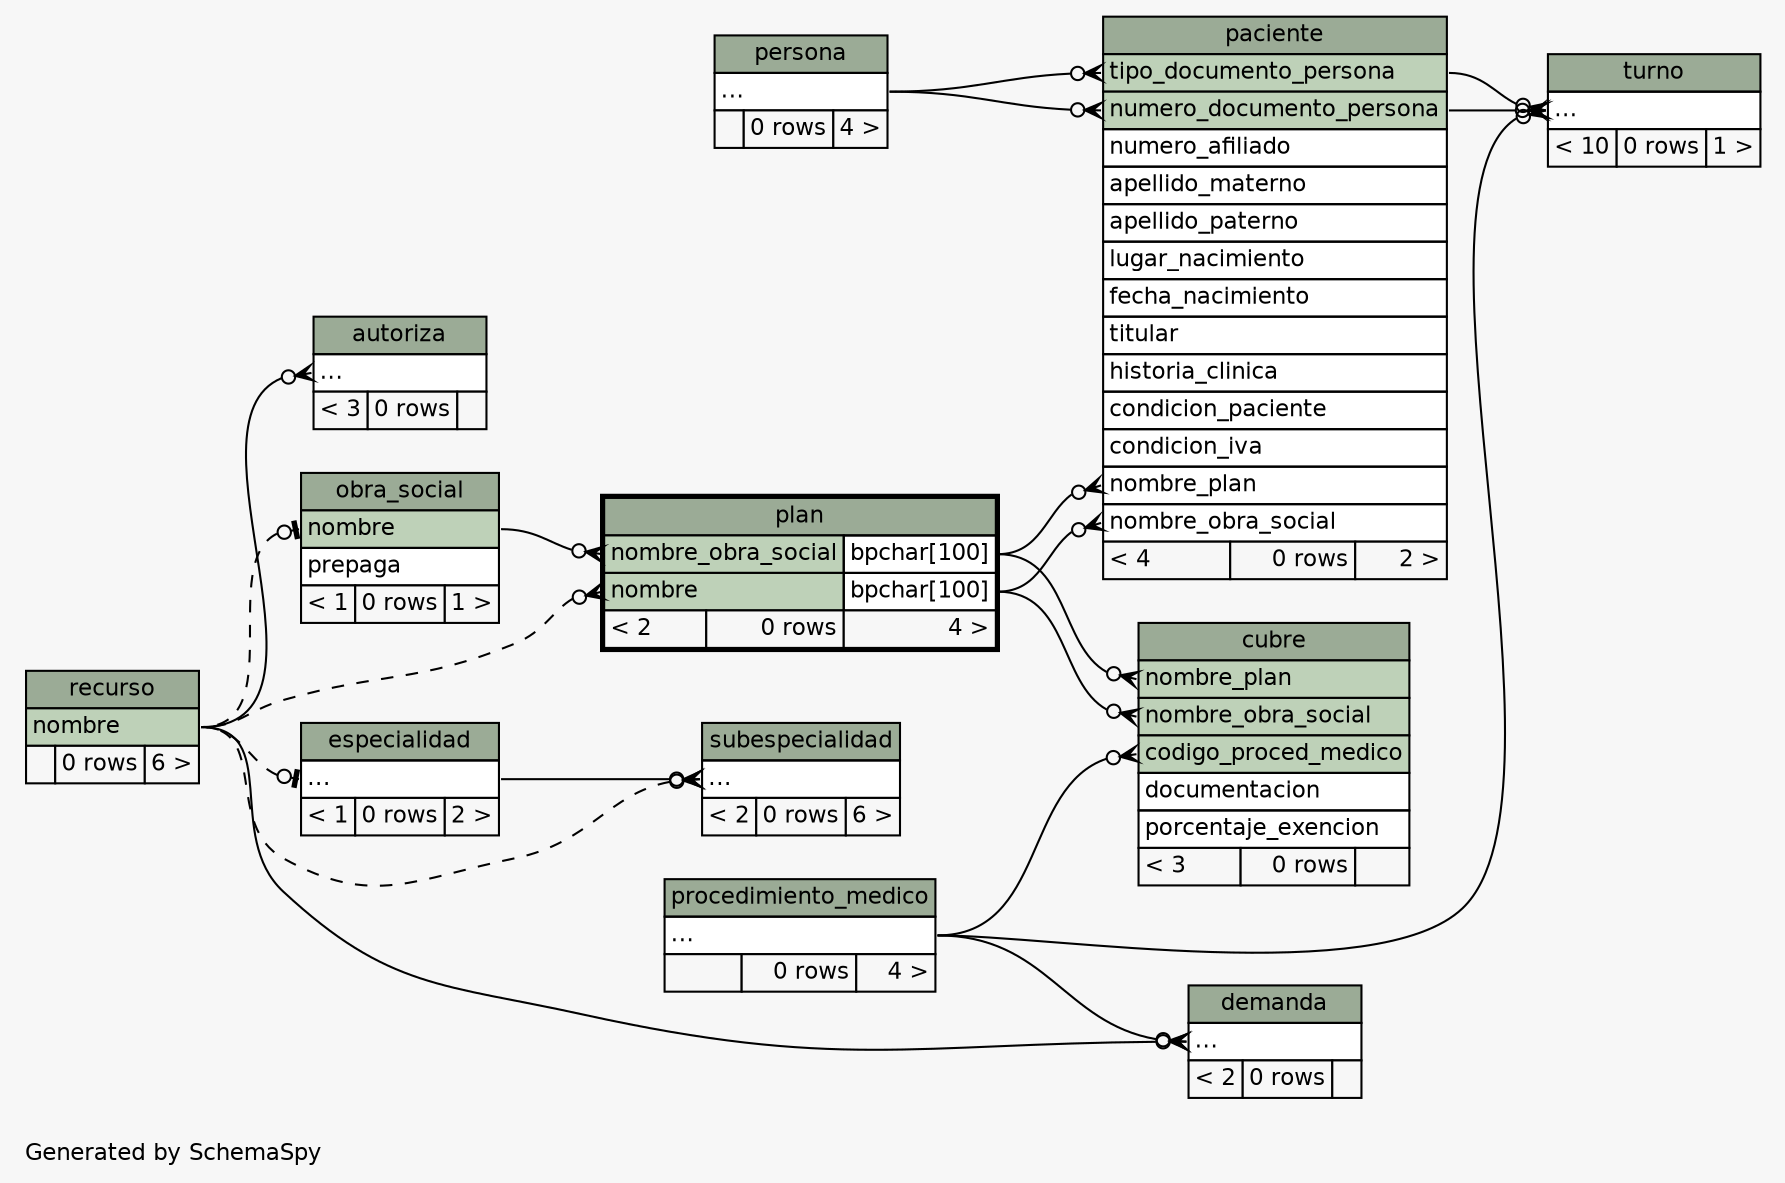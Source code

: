 // dot 2.26.3 on Linux 3.8.0-35-generic
// SchemaSpy rev 590
digraph "impliedTwoDegreesRelationshipsDiagram" {
  graph [
    rankdir="RL"
    bgcolor="#f7f7f7"
    label="\nGenerated by SchemaSpy"
    labeljust="l"
    nodesep="0.18"
    ranksep="0.46"
    fontname="Helvetica"
    fontsize="11"
  ];
  node [
    fontname="Helvetica"
    fontsize="11"
    shape="plaintext"
  ];
  edge [
    arrowsize="0.8"
  ];
  "autoriza":"elipses":w -> "recurso":"nombre":e [arrowhead=none dir=back arrowtail=crowodot];
  "cubre":"codigo_proced_medico":w -> "procedimiento_medico":"elipses":e [arrowhead=none dir=back arrowtail=crowodot];
  "cubre":"nombre_obra_social":w -> "plan":"nombre.type":e [arrowhead=none dir=back arrowtail=crowodot];
  "cubre":"nombre_plan":w -> "plan":"nombre_obra_social.type":e [arrowhead=none dir=back arrowtail=crowodot];
  "demanda":"elipses":w -> "procedimiento_medico":"elipses":e [arrowhead=none dir=back arrowtail=crowodot];
  "demanda":"elipses":w -> "recurso":"nombre":e [arrowhead=none dir=back arrowtail=crowodot];
  "especialidad":"elipses":w -> "recurso":"nombre":e [arrowhead=none dir=back arrowtail=teeodot style=dashed];
  "obra_social":"nombre":w -> "recurso":"nombre":e [arrowhead=none dir=back arrowtail=teeodot style=dashed];
  "paciente":"nombre_obra_social":w -> "plan":"nombre.type":e [arrowhead=none dir=back arrowtail=crowodot];
  "paciente":"nombre_plan":w -> "plan":"nombre_obra_social.type":e [arrowhead=none dir=back arrowtail=crowodot];
  "paciente":"numero_documento_persona":w -> "persona":"elipses":e [arrowhead=none dir=back arrowtail=crowodot];
  "paciente":"tipo_documento_persona":w -> "persona":"elipses":e [arrowhead=none dir=back arrowtail=crowodot];
  "plan":"nombre":w -> "recurso":"nombre":e [arrowhead=none dir=back arrowtail=crowodot style=dashed];
  "plan":"nombre_obra_social":w -> "obra_social":"nombre":e [arrowhead=none dir=back arrowtail=crowodot];
  "subespecialidad":"elipses":w -> "recurso":"nombre":e [arrowhead=none dir=back arrowtail=crowodot style=dashed];
  "subespecialidad":"elipses":w -> "especialidad":"elipses":e [arrowhead=none dir=back arrowtail=crowodot];
  "turno":"elipses":w -> "procedimiento_medico":"elipses":e [arrowhead=none dir=back arrowtail=crowodot];
  "turno":"elipses":w -> "paciente":"numero_documento_persona":e [arrowhead=none dir=back arrowtail=crowodot];
  "turno":"elipses":w -> "paciente":"tipo_documento_persona":e [arrowhead=none dir=back arrowtail=crowodot];
  "autoriza" [
    label=<
    <TABLE BORDER="0" CELLBORDER="1" CELLSPACING="0" BGCOLOR="#ffffff">
      <TR><TD COLSPAN="3" BGCOLOR="#9bab96" ALIGN="CENTER">autoriza</TD></TR>
      <TR><TD PORT="elipses" COLSPAN="3" ALIGN="LEFT">...</TD></TR>
      <TR><TD ALIGN="LEFT" BGCOLOR="#f7f7f7">&lt; 3</TD><TD ALIGN="RIGHT" BGCOLOR="#f7f7f7">0 rows</TD><TD ALIGN="RIGHT" BGCOLOR="#f7f7f7">  </TD></TR>
    </TABLE>>
    URL="autoriza.html"
    tooltip="autoriza"
  ];
  "cubre" [
    label=<
    <TABLE BORDER="0" CELLBORDER="1" CELLSPACING="0" BGCOLOR="#ffffff">
      <TR><TD COLSPAN="3" BGCOLOR="#9bab96" ALIGN="CENTER">cubre</TD></TR>
      <TR><TD PORT="nombre_plan" COLSPAN="3" BGCOLOR="#bed1b8" ALIGN="LEFT">nombre_plan</TD></TR>
      <TR><TD PORT="nombre_obra_social" COLSPAN="3" BGCOLOR="#bed1b8" ALIGN="LEFT">nombre_obra_social</TD></TR>
      <TR><TD PORT="codigo_proced_medico" COLSPAN="3" BGCOLOR="#bed1b8" ALIGN="LEFT">codigo_proced_medico</TD></TR>
      <TR><TD PORT="documentacion" COLSPAN="3" ALIGN="LEFT">documentacion</TD></TR>
      <TR><TD PORT="porcentaje_exencion" COLSPAN="3" ALIGN="LEFT">porcentaje_exencion</TD></TR>
      <TR><TD ALIGN="LEFT" BGCOLOR="#f7f7f7">&lt; 3</TD><TD ALIGN="RIGHT" BGCOLOR="#f7f7f7">0 rows</TD><TD ALIGN="RIGHT" BGCOLOR="#f7f7f7">  </TD></TR>
    </TABLE>>
    URL="cubre.html"
    tooltip="cubre"
  ];
  "demanda" [
    label=<
    <TABLE BORDER="0" CELLBORDER="1" CELLSPACING="0" BGCOLOR="#ffffff">
      <TR><TD COLSPAN="3" BGCOLOR="#9bab96" ALIGN="CENTER">demanda</TD></TR>
      <TR><TD PORT="elipses" COLSPAN="3" ALIGN="LEFT">...</TD></TR>
      <TR><TD ALIGN="LEFT" BGCOLOR="#f7f7f7">&lt; 2</TD><TD ALIGN="RIGHT" BGCOLOR="#f7f7f7">0 rows</TD><TD ALIGN="RIGHT" BGCOLOR="#f7f7f7">  </TD></TR>
    </TABLE>>
    URL="demanda.html"
    tooltip="demanda"
  ];
  "especialidad" [
    label=<
    <TABLE BORDER="0" CELLBORDER="1" CELLSPACING="0" BGCOLOR="#ffffff">
      <TR><TD COLSPAN="3" BGCOLOR="#9bab96" ALIGN="CENTER">especialidad</TD></TR>
      <TR><TD PORT="elipses" COLSPAN="3" ALIGN="LEFT">...</TD></TR>
      <TR><TD ALIGN="LEFT" BGCOLOR="#f7f7f7">&lt; 1</TD><TD ALIGN="RIGHT" BGCOLOR="#f7f7f7">0 rows</TD><TD ALIGN="RIGHT" BGCOLOR="#f7f7f7">2 &gt;</TD></TR>
    </TABLE>>
    URL="especialidad.html"
    tooltip="especialidad"
  ];
  "obra_social" [
    label=<
    <TABLE BORDER="0" CELLBORDER="1" CELLSPACING="0" BGCOLOR="#ffffff">
      <TR><TD COLSPAN="3" BGCOLOR="#9bab96" ALIGN="CENTER">obra_social</TD></TR>
      <TR><TD PORT="nombre" COLSPAN="3" BGCOLOR="#bed1b8" ALIGN="LEFT">nombre</TD></TR>
      <TR><TD PORT="prepaga" COLSPAN="3" ALIGN="LEFT">prepaga</TD></TR>
      <TR><TD ALIGN="LEFT" BGCOLOR="#f7f7f7">&lt; 1</TD><TD ALIGN="RIGHT" BGCOLOR="#f7f7f7">0 rows</TD><TD ALIGN="RIGHT" BGCOLOR="#f7f7f7">1 &gt;</TD></TR>
    </TABLE>>
    URL="obra_social.html"
    tooltip="obra_social"
  ];
  "paciente" [
    label=<
    <TABLE BORDER="0" CELLBORDER="1" CELLSPACING="0" BGCOLOR="#ffffff">
      <TR><TD COLSPAN="3" BGCOLOR="#9bab96" ALIGN="CENTER">paciente</TD></TR>
      <TR><TD PORT="tipo_documento_persona" COLSPAN="3" BGCOLOR="#bed1b8" ALIGN="LEFT">tipo_documento_persona</TD></TR>
      <TR><TD PORT="numero_documento_persona" COLSPAN="3" BGCOLOR="#bed1b8" ALIGN="LEFT">numero_documento_persona</TD></TR>
      <TR><TD PORT="numero_afiliado" COLSPAN="3" ALIGN="LEFT">numero_afiliado</TD></TR>
      <TR><TD PORT="apellido_materno" COLSPAN="3" ALIGN="LEFT">apellido_materno</TD></TR>
      <TR><TD PORT="apellido_paterno" COLSPAN="3" ALIGN="LEFT">apellido_paterno</TD></TR>
      <TR><TD PORT="lugar_nacimiento" COLSPAN="3" ALIGN="LEFT">lugar_nacimiento</TD></TR>
      <TR><TD PORT="fecha_nacimiento" COLSPAN="3" ALIGN="LEFT">fecha_nacimiento</TD></TR>
      <TR><TD PORT="titular" COLSPAN="3" ALIGN="LEFT">titular</TD></TR>
      <TR><TD PORT="historia_clinica" COLSPAN="3" ALIGN="LEFT">historia_clinica</TD></TR>
      <TR><TD PORT="condicion_paciente" COLSPAN="3" ALIGN="LEFT">condicion_paciente</TD></TR>
      <TR><TD PORT="condicion_iva" COLSPAN="3" ALIGN="LEFT">condicion_iva</TD></TR>
      <TR><TD PORT="nombre_plan" COLSPAN="3" ALIGN="LEFT">nombre_plan</TD></TR>
      <TR><TD PORT="nombre_obra_social" COLSPAN="3" ALIGN="LEFT">nombre_obra_social</TD></TR>
      <TR><TD ALIGN="LEFT" BGCOLOR="#f7f7f7">&lt; 4</TD><TD ALIGN="RIGHT" BGCOLOR="#f7f7f7">0 rows</TD><TD ALIGN="RIGHT" BGCOLOR="#f7f7f7">2 &gt;</TD></TR>
    </TABLE>>
    URL="paciente.html"
    tooltip="paciente"
  ];
  "persona" [
    label=<
    <TABLE BORDER="0" CELLBORDER="1" CELLSPACING="0" BGCOLOR="#ffffff">
      <TR><TD COLSPAN="3" BGCOLOR="#9bab96" ALIGN="CENTER">persona</TD></TR>
      <TR><TD PORT="elipses" COLSPAN="3" ALIGN="LEFT">...</TD></TR>
      <TR><TD ALIGN="LEFT" BGCOLOR="#f7f7f7">  </TD><TD ALIGN="RIGHT" BGCOLOR="#f7f7f7">0 rows</TD><TD ALIGN="RIGHT" BGCOLOR="#f7f7f7">4 &gt;</TD></TR>
    </TABLE>>
    URL="persona.html"
    tooltip="persona"
  ];
  "plan" [
    label=<
    <TABLE BORDER="2" CELLBORDER="1" CELLSPACING="0" BGCOLOR="#ffffff">
      <TR><TD COLSPAN="3" BGCOLOR="#9bab96" ALIGN="CENTER">plan</TD></TR>
      <TR><TD PORT="nombre_obra_social" COLSPAN="2" BGCOLOR="#bed1b8" ALIGN="LEFT">nombre_obra_social</TD><TD PORT="nombre_obra_social.type" ALIGN="LEFT">bpchar[100]</TD></TR>
      <TR><TD PORT="nombre" COLSPAN="2" BGCOLOR="#bed1b8" ALIGN="LEFT">nombre</TD><TD PORT="nombre.type" ALIGN="LEFT">bpchar[100]</TD></TR>
      <TR><TD ALIGN="LEFT" BGCOLOR="#f7f7f7">&lt; 2</TD><TD ALIGN="RIGHT" BGCOLOR="#f7f7f7">0 rows</TD><TD ALIGN="RIGHT" BGCOLOR="#f7f7f7">4 &gt;</TD></TR>
    </TABLE>>
    URL="plan.html"
    tooltip="plan"
  ];
  "procedimiento_medico" [
    label=<
    <TABLE BORDER="0" CELLBORDER="1" CELLSPACING="0" BGCOLOR="#ffffff">
      <TR><TD COLSPAN="3" BGCOLOR="#9bab96" ALIGN="CENTER">procedimiento_medico</TD></TR>
      <TR><TD PORT="elipses" COLSPAN="3" ALIGN="LEFT">...</TD></TR>
      <TR><TD ALIGN="LEFT" BGCOLOR="#f7f7f7">  </TD><TD ALIGN="RIGHT" BGCOLOR="#f7f7f7">0 rows</TD><TD ALIGN="RIGHT" BGCOLOR="#f7f7f7">4 &gt;</TD></TR>
    </TABLE>>
    URL="procedimiento_medico.html"
    tooltip="procedimiento_medico"
  ];
  "recurso" [
    label=<
    <TABLE BORDER="0" CELLBORDER="1" CELLSPACING="0" BGCOLOR="#ffffff">
      <TR><TD COLSPAN="3" BGCOLOR="#9bab96" ALIGN="CENTER">recurso</TD></TR>
      <TR><TD PORT="nombre" COLSPAN="3" BGCOLOR="#bed1b8" ALIGN="LEFT">nombre</TD></TR>
      <TR><TD ALIGN="LEFT" BGCOLOR="#f7f7f7">  </TD><TD ALIGN="RIGHT" BGCOLOR="#f7f7f7">0 rows</TD><TD ALIGN="RIGHT" BGCOLOR="#f7f7f7">6 &gt;</TD></TR>
    </TABLE>>
    URL="recurso.html"
    tooltip="recurso"
  ];
  "subespecialidad" [
    label=<
    <TABLE BORDER="0" CELLBORDER="1" CELLSPACING="0" BGCOLOR="#ffffff">
      <TR><TD COLSPAN="3" BGCOLOR="#9bab96" ALIGN="CENTER">subespecialidad</TD></TR>
      <TR><TD PORT="elipses" COLSPAN="3" ALIGN="LEFT">...</TD></TR>
      <TR><TD ALIGN="LEFT" BGCOLOR="#f7f7f7">&lt; 2</TD><TD ALIGN="RIGHT" BGCOLOR="#f7f7f7">0 rows</TD><TD ALIGN="RIGHT" BGCOLOR="#f7f7f7">6 &gt;</TD></TR>
    </TABLE>>
    URL="subespecialidad.html"
    tooltip="subespecialidad"
  ];
  "turno" [
    label=<
    <TABLE BORDER="0" CELLBORDER="1" CELLSPACING="0" BGCOLOR="#ffffff">
      <TR><TD COLSPAN="3" BGCOLOR="#9bab96" ALIGN="CENTER">turno</TD></TR>
      <TR><TD PORT="elipses" COLSPAN="3" ALIGN="LEFT">...</TD></TR>
      <TR><TD ALIGN="LEFT" BGCOLOR="#f7f7f7">&lt; 10</TD><TD ALIGN="RIGHT" BGCOLOR="#f7f7f7">0 rows</TD><TD ALIGN="RIGHT" BGCOLOR="#f7f7f7">1 &gt;</TD></TR>
    </TABLE>>
    URL="turno.html"
    tooltip="turno"
  ];
}
